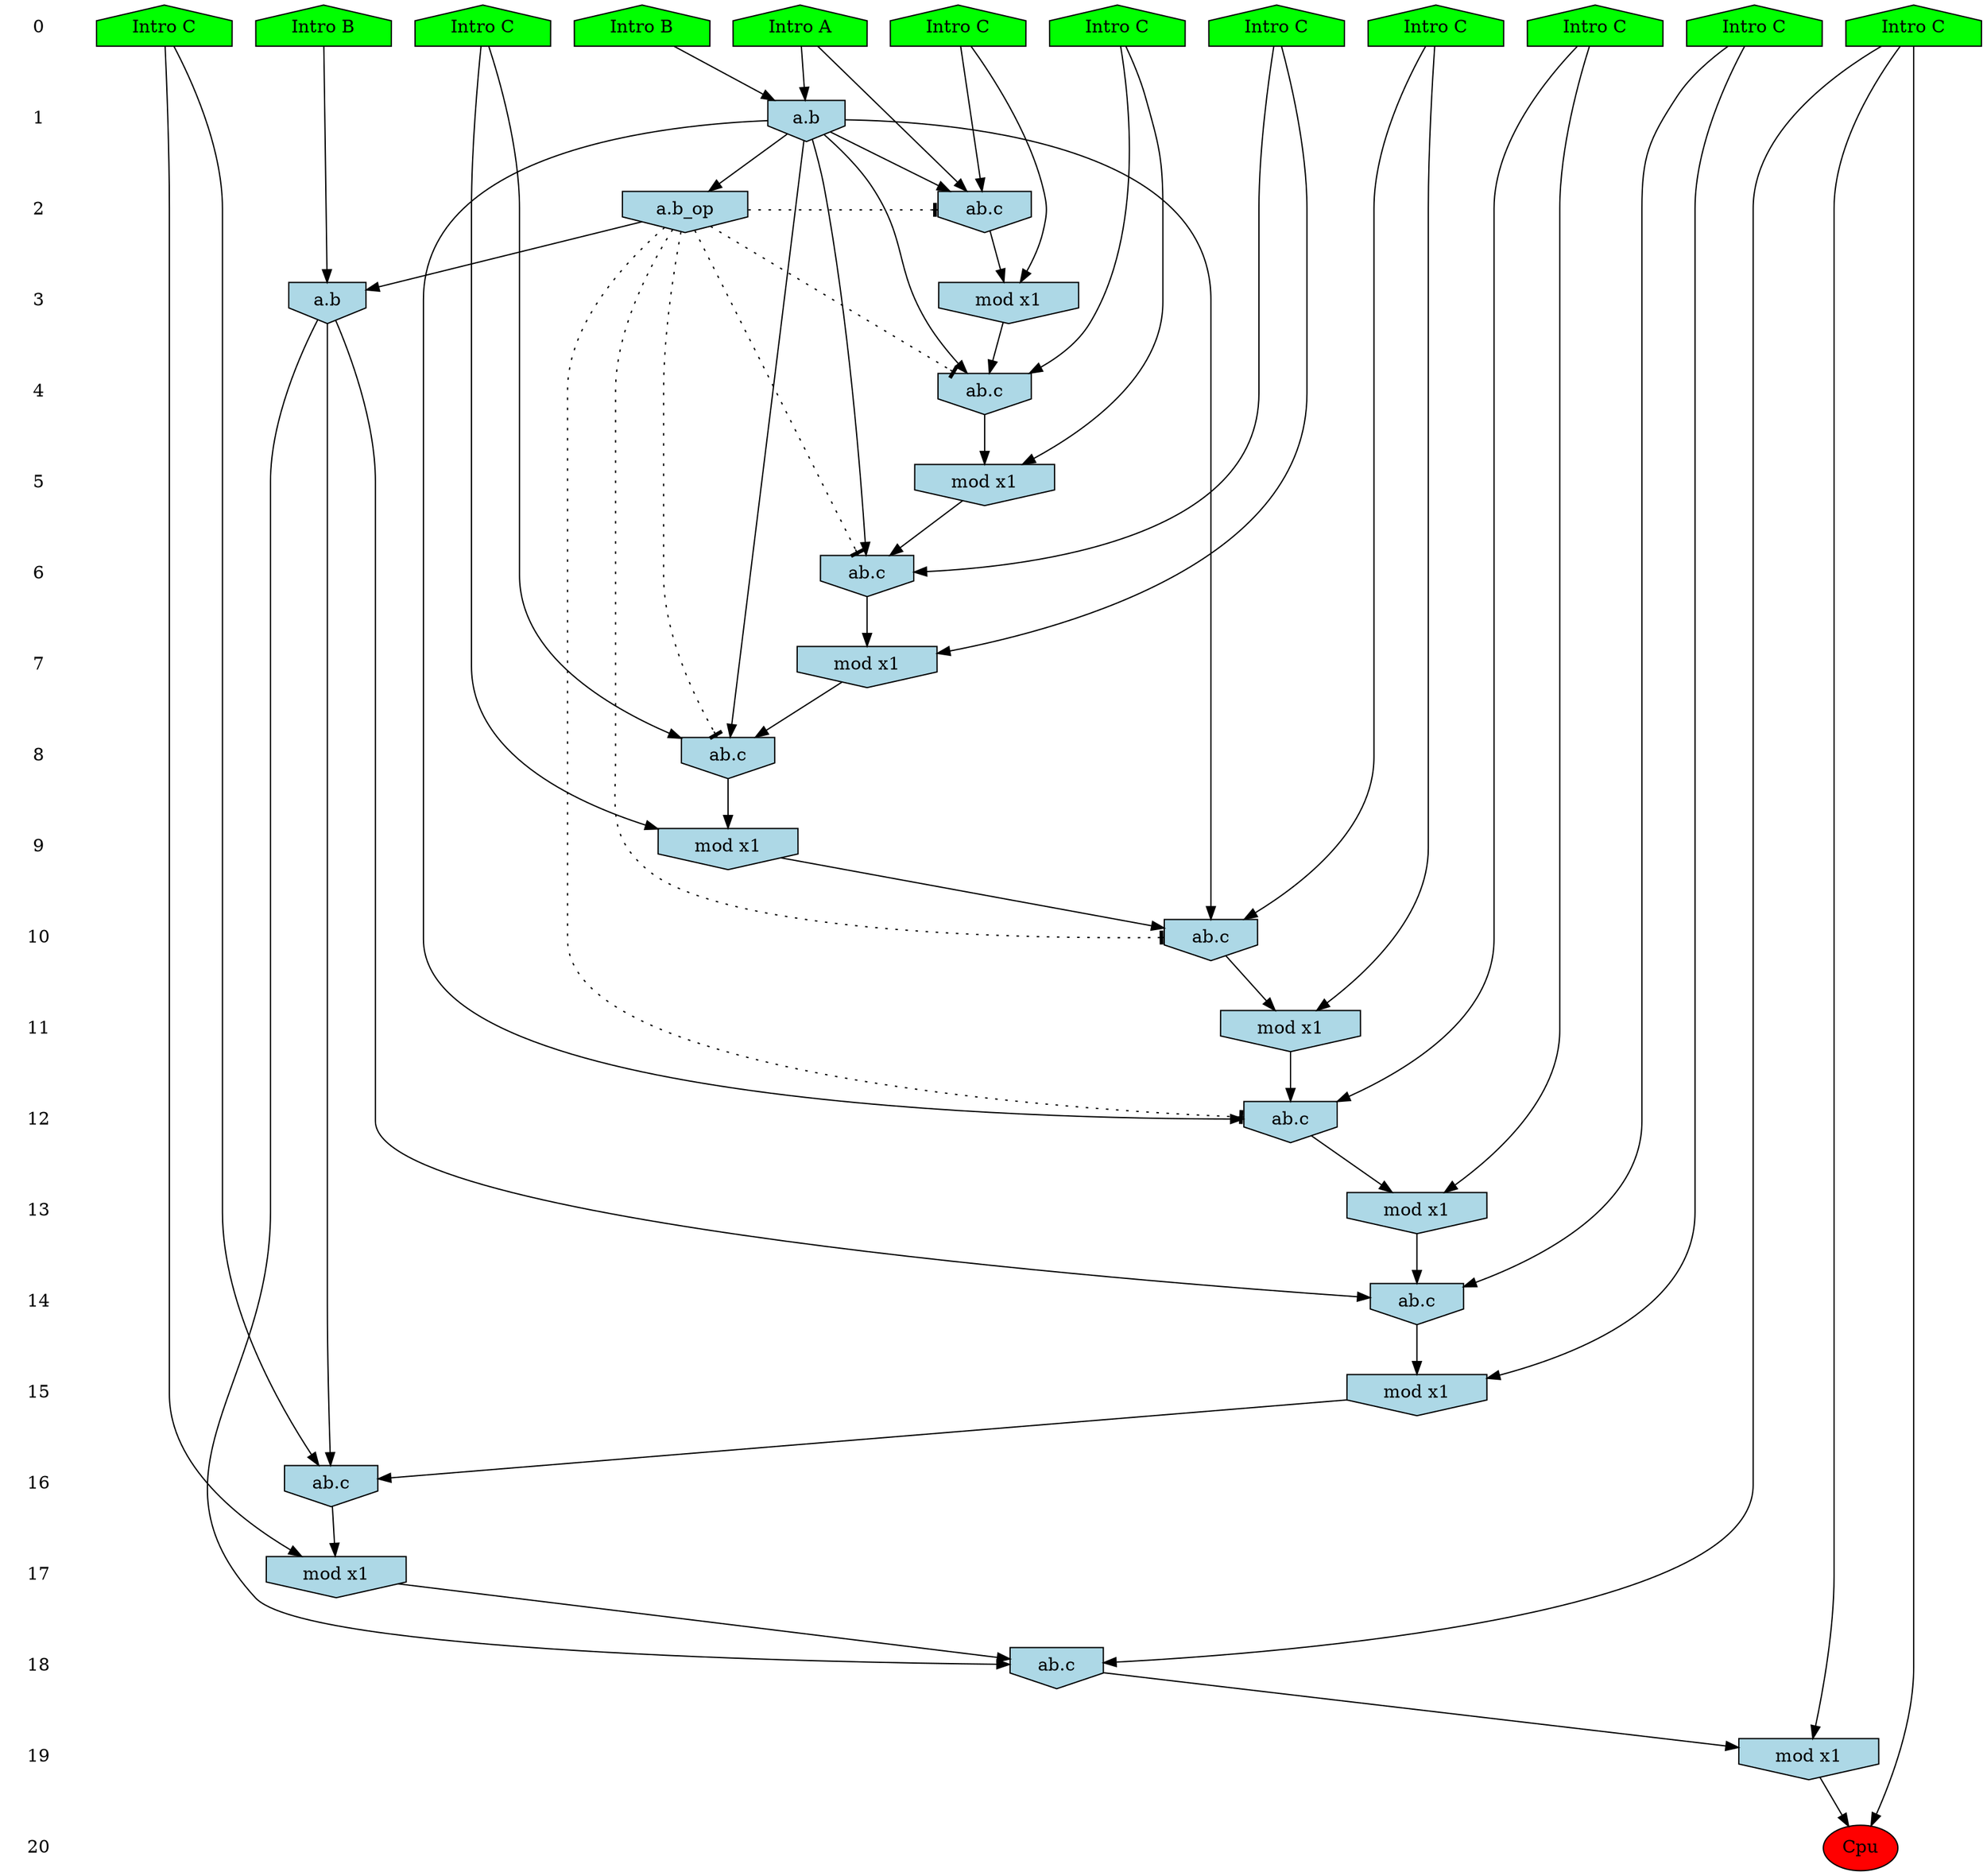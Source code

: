 /* Compression of 1 causal flows obtained in average at 1.980131E+01 t.u */
/* Compressed causal flows were: [3654] */
digraph G{
 ranksep=.5 ; 
{ rank = same ; "0" [shape=plaintext] ; node_1 [label ="Intro B", shape=house, style=filled, fillcolor=green] ;
node_2 [label ="Intro B", shape=house, style=filled, fillcolor=green] ;
node_3 [label ="Intro A", shape=house, style=filled, fillcolor=green] ;
node_4 [label ="Intro C", shape=house, style=filled, fillcolor=green] ;
node_5 [label ="Intro C", shape=house, style=filled, fillcolor=green] ;
node_6 [label ="Intro C", shape=house, style=filled, fillcolor=green] ;
node_7 [label ="Intro C", shape=house, style=filled, fillcolor=green] ;
node_8 [label ="Intro C", shape=house, style=filled, fillcolor=green] ;
node_9 [label ="Intro C", shape=house, style=filled, fillcolor=green] ;
node_10 [label ="Intro C", shape=house, style=filled, fillcolor=green] ;
node_11 [label ="Intro C", shape=house, style=filled, fillcolor=green] ;
node_12 [label ="Intro C", shape=house, style=filled, fillcolor=green] ;
}
{ rank = same ; "1" [shape=plaintext] ; node_13 [label="a.b", shape=invhouse, style=filled, fillcolor = lightblue] ;
}
{ rank = same ; "2" [shape=plaintext] ; node_14 [label="ab.c", shape=invhouse, style=filled, fillcolor = lightblue] ;
node_26 [label="a.b_op", shape=invhouse, style=filled, fillcolor = lightblue] ;
}
{ rank = same ; "3" [shape=plaintext] ; node_15 [label="mod x1", shape=invhouse, style=filled, fillcolor = lightblue] ;
node_27 [label="a.b", shape=invhouse, style=filled, fillcolor = lightblue] ;
}
{ rank = same ; "4" [shape=plaintext] ; node_16 [label="ab.c", shape=invhouse, style=filled, fillcolor = lightblue] ;
}
{ rank = same ; "5" [shape=plaintext] ; node_17 [label="mod x1", shape=invhouse, style=filled, fillcolor = lightblue] ;
}
{ rank = same ; "6" [shape=plaintext] ; node_18 [label="ab.c", shape=invhouse, style=filled, fillcolor = lightblue] ;
}
{ rank = same ; "7" [shape=plaintext] ; node_19 [label="mod x1", shape=invhouse, style=filled, fillcolor = lightblue] ;
}
{ rank = same ; "8" [shape=plaintext] ; node_20 [label="ab.c", shape=invhouse, style=filled, fillcolor = lightblue] ;
}
{ rank = same ; "9" [shape=plaintext] ; node_21 [label="mod x1", shape=invhouse, style=filled, fillcolor = lightblue] ;
}
{ rank = same ; "10" [shape=plaintext] ; node_22 [label="ab.c", shape=invhouse, style=filled, fillcolor = lightblue] ;
}
{ rank = same ; "11" [shape=plaintext] ; node_23 [label="mod x1", shape=invhouse, style=filled, fillcolor = lightblue] ;
}
{ rank = same ; "12" [shape=plaintext] ; node_24 [label="ab.c", shape=invhouse, style=filled, fillcolor = lightblue] ;
}
{ rank = same ; "13" [shape=plaintext] ; node_25 [label="mod x1", shape=invhouse, style=filled, fillcolor = lightblue] ;
}
{ rank = same ; "14" [shape=plaintext] ; node_28 [label="ab.c", shape=invhouse, style=filled, fillcolor = lightblue] ;
}
{ rank = same ; "15" [shape=plaintext] ; node_29 [label="mod x1", shape=invhouse, style=filled, fillcolor = lightblue] ;
}
{ rank = same ; "16" [shape=plaintext] ; node_30 [label="ab.c", shape=invhouse, style=filled, fillcolor = lightblue] ;
}
{ rank = same ; "17" [shape=plaintext] ; node_31 [label="mod x1", shape=invhouse, style=filled, fillcolor = lightblue] ;
}
{ rank = same ; "18" [shape=plaintext] ; node_32 [label="ab.c", shape=invhouse, style=filled, fillcolor = lightblue] ;
}
{ rank = same ; "19" [shape=plaintext] ; node_33 [label="mod x1", shape=invhouse, style=filled, fillcolor = lightblue] ;
}
{ rank = same ; "20" [shape=plaintext] ; node_34 [label ="Cpu", style=filled, fillcolor=red] ;
}
"0" -> "1" [style="invis"]; 
"1" -> "2" [style="invis"]; 
"2" -> "3" [style="invis"]; 
"3" -> "4" [style="invis"]; 
"4" -> "5" [style="invis"]; 
"5" -> "6" [style="invis"]; 
"6" -> "7" [style="invis"]; 
"7" -> "8" [style="invis"]; 
"8" -> "9" [style="invis"]; 
"9" -> "10" [style="invis"]; 
"10" -> "11" [style="invis"]; 
"11" -> "12" [style="invis"]; 
"12" -> "13" [style="invis"]; 
"13" -> "14" [style="invis"]; 
"14" -> "15" [style="invis"]; 
"15" -> "16" [style="invis"]; 
"16" -> "17" [style="invis"]; 
"17" -> "18" [style="invis"]; 
"18" -> "19" [style="invis"]; 
"19" -> "20" [style="invis"]; 
node_2 -> node_13
node_3 -> node_13
node_3 -> node_14
node_7 -> node_14
node_13 -> node_14
node_7 -> node_15
node_14 -> node_15
node_4 -> node_16
node_13 -> node_16
node_15 -> node_16
node_4 -> node_17
node_16 -> node_17
node_9 -> node_18
node_13 -> node_18
node_17 -> node_18
node_9 -> node_19
node_18 -> node_19
node_10 -> node_20
node_13 -> node_20
node_19 -> node_20
node_10 -> node_21
node_20 -> node_21
node_11 -> node_22
node_13 -> node_22
node_21 -> node_22
node_11 -> node_23
node_22 -> node_23
node_8 -> node_24
node_13 -> node_24
node_23 -> node_24
node_8 -> node_25
node_24 -> node_25
node_13 -> node_26
node_1 -> node_27
node_26 -> node_27
node_6 -> node_28
node_25 -> node_28
node_27 -> node_28
node_6 -> node_29
node_28 -> node_29
node_12 -> node_30
node_27 -> node_30
node_29 -> node_30
node_12 -> node_31
node_30 -> node_31
node_5 -> node_32
node_27 -> node_32
node_31 -> node_32
node_5 -> node_33
node_32 -> node_33
node_5 -> node_34
node_33 -> node_34
node_26 -> node_24 [style=dotted, arrowhead = tee] 
node_26 -> node_22 [style=dotted, arrowhead = tee] 
node_26 -> node_20 [style=dotted, arrowhead = tee] 
node_26 -> node_18 [style=dotted, arrowhead = tee] 
node_26 -> node_16 [style=dotted, arrowhead = tee] 
node_26 -> node_14 [style=dotted, arrowhead = tee] 
}
/*
 Dot generation time: 0.000169
*/